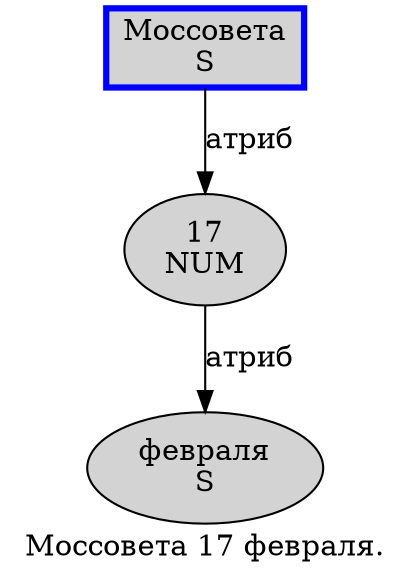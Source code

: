 digraph SENTENCE_1021 {
	graph [label="Моссовета 17 февраля."]
	node [style=filled]
		0 [label="Моссовета
S" color=blue fillcolor=lightgray penwidth=3 shape=box]
		1 [label="17
NUM" color="" fillcolor=lightgray penwidth=1 shape=ellipse]
		2 [label="февраля
S" color="" fillcolor=lightgray penwidth=1 shape=ellipse]
			1 -> 2 [label="атриб"]
			0 -> 1 [label="атриб"]
}